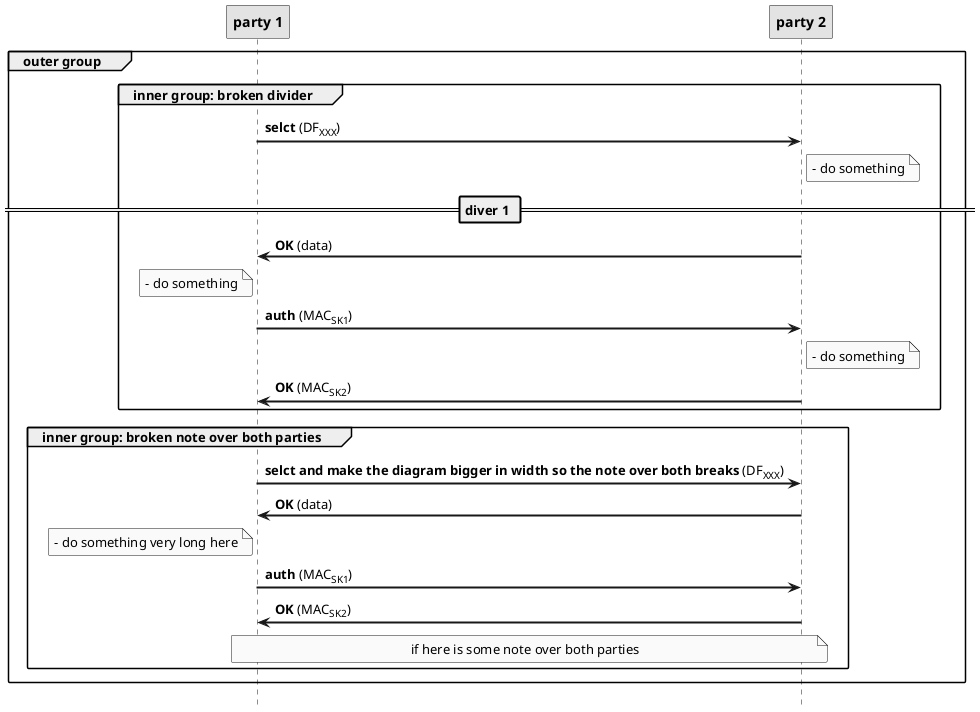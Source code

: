 {
  "sha1": "asyu7skq0azg4nh3hj8rhywjd0zx253",
  "insertion": {
    "when": "2024-05-30T20:48:21.946Z",
    "user": "plantuml@gmail.com"
  }
}
@startuml
skinparam monochrome true
skinparam sequenceArrowThickness 2
skinparam roundcorner 3
skinparam sequenceParticipantFontStyle bold
hide footbox
!pragma teoz true

participant "party 1" as P1
participant "party 2" as P2


' in this first block the divider is broken with the new rendering engine

group outer group
group inner group: broken divider
P1->P2: **selct** (DF<sub>XXX</sub>)
note right of P2
 - do something
end note
== diver 1 ==
P2->P1: **OK** (data)
note left of P1
 - do something
end note
P1->P2: **auth** (MAC<sub>SK1</sub>)
note right of P2
 - do something
end note
P2->P1: **OK** (MAC<sub>SK2</sub>)
end


' in this second block the note over both parties is broken with the new rendering engine

group inner group: broken note over both parties
P1->P2: **selct and make the diagram bigger in width so the note over both breaks** (DF<sub>XXX</sub>)
P2->P1: **OK** (data)
note left of P1
 - do something very long here
end note
P1->P2: **auth** (MAC<sub>SK1</sub>)
P2->P1: **OK** (MAC<sub>SK2</sub>)
note over P1,P2
 if here is some note over both parties
end note
end

@enduml
